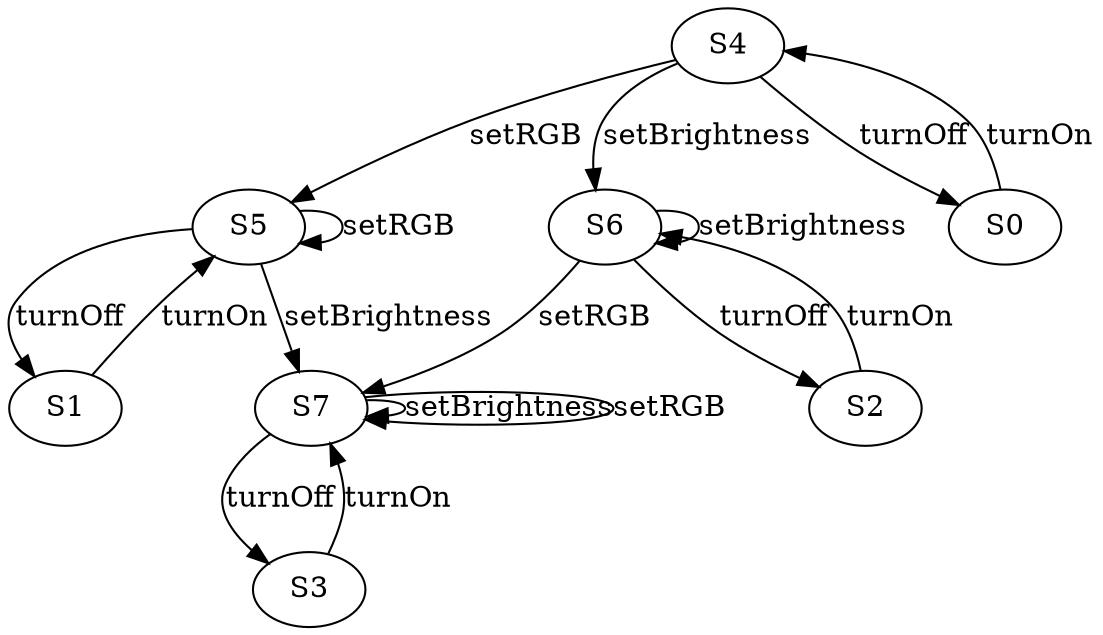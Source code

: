 digraph g {

	S7 -> S7 [label="setBrightness"];
	S5 -> S7 [label="setBrightness"];
	S6 -> S2 [label="turnOff"];
	S4 -> S5 [label="setRGB"];
	S3 -> S7 [label="turnOn"];
	S4 -> S0 [label="turnOff"];
	S1 -> S5 [label="turnOn"];
	S4 -> S6 [label="setBrightness"];
	S6 -> S6 [label="setBrightness"];
	S7 -> S7 [label="setRGB"];
	S5 -> S5 [label="setRGB"];
	S6 -> S7 [label="setRGB"];
	S7 -> S3 [label="turnOff"];
	S2 -> S6 [label="turnOn"];
	S0 -> S4 [label="turnOn"];
	S5 -> S1 [label="turnOff"];

}
